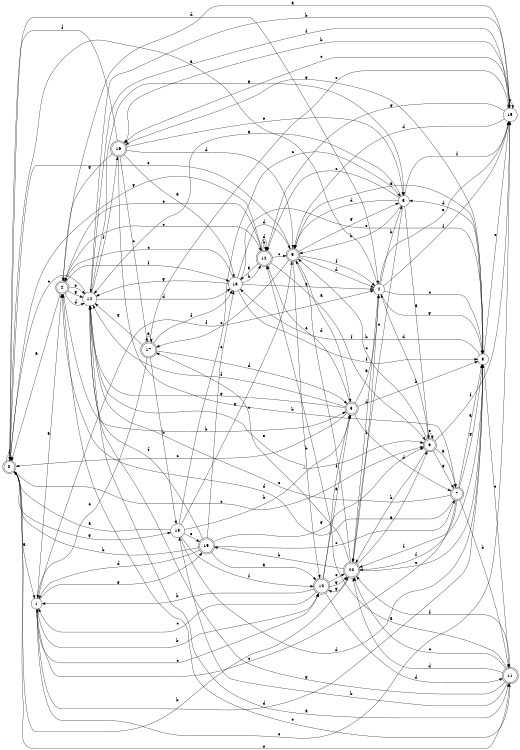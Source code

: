 digraph n17_4 {
__start0 [label="" shape="none"];

rankdir=LR;
size="8,5";

s0 [style="rounded,filled", color="black", fillcolor="white" shape="doublecircle", label="0"];
s1 [style="filled", color="black", fillcolor="white" shape="circle", label="1"];
s2 [style="rounded,filled", color="black", fillcolor="white" shape="doublecircle", label="2"];
s3 [style="rounded,filled", color="black", fillcolor="white" shape="doublecircle", label="3"];
s4 [style="filled", color="black", fillcolor="white" shape="circle", label="4"];
s5 [style="filled", color="black", fillcolor="white" shape="circle", label="5"];
s6 [style="rounded,filled", color="black", fillcolor="white" shape="doublecircle", label="6"];
s7 [style="rounded,filled", color="black", fillcolor="white" shape="doublecircle", label="7"];
s8 [style="filled", color="black", fillcolor="white" shape="circle", label="8"];
s9 [style="rounded,filled", color="black", fillcolor="white" shape="doublecircle", label="9"];
s10 [style="rounded,filled", color="black", fillcolor="white" shape="doublecircle", label="10"];
s11 [style="rounded,filled", color="black", fillcolor="white" shape="doublecircle", label="11"];
s12 [style="rounded,filled", color="black", fillcolor="white" shape="doublecircle", label="12"];
s13 [style="filled", color="black", fillcolor="white" shape="circle", label="13"];
s14 [style="filled", color="black", fillcolor="white" shape="circle", label="14"];
s15 [style="filled", color="black", fillcolor="white" shape="circle", label="15"];
s16 [style="rounded,filled", color="black", fillcolor="white" shape="doublecircle", label="16"];
s17 [style="rounded,filled", color="black", fillcolor="white" shape="doublecircle", label="17"];
s18 [style="filled", color="black", fillcolor="white" shape="circle", label="18"];
s19 [style="rounded,filled", color="black", fillcolor="white" shape="doublecircle", label="19"];
s20 [style="rounded,filled", color="black", fillcolor="white" shape="doublecircle", label="20"];
s0 -> s1 [label="a"];
s0 -> s20 [label="b"];
s0 -> s6 [label="c"];
s0 -> s4 [label="d"];
s0 -> s11 [label="e"];
s0 -> s0 [label="f"];
s0 -> s18 [label="g"];
s1 -> s2 [label="a"];
s1 -> s10 [label="b"];
s1 -> s10 [label="c"];
s1 -> s8 [label="d"];
s1 -> s15 [label="e"];
s1 -> s4 [label="f"];
s1 -> s19 [label="g"];
s2 -> s0 [label="a"];
s2 -> s3 [label="b"];
s2 -> s12 [label="c"];
s2 -> s14 [label="d"];
s2 -> s14 [label="e"];
s2 -> s13 [label="f"];
s2 -> s14 [label="g"];
s3 -> s4 [label="a"];
s3 -> s8 [label="b"];
s3 -> s0 [label="c"];
s3 -> s7 [label="d"];
s3 -> s12 [label="e"];
s3 -> s14 [label="f"];
s3 -> s14 [label="g"];
s4 -> s0 [label="a"];
s4 -> s5 [label="b"];
s4 -> s8 [label="c"];
s4 -> s20 [label="d"];
s4 -> s15 [label="e"];
s4 -> s15 [label="f"];
s4 -> s8 [label="g"];
s5 -> s6 [label="a"];
s5 -> s9 [label="b"];
s5 -> s12 [label="c"];
s5 -> s9 [label="d"];
s5 -> s20 [label="e"];
s5 -> s15 [label="f"];
s5 -> s14 [label="g"];
s6 -> s7 [label="a"];
s6 -> s20 [label="b"];
s6 -> s9 [label="c"];
s6 -> s4 [label="d"];
s6 -> s6 [label="e"];
s6 -> s15 [label="f"];
s6 -> s7 [label="g"];
s7 -> s8 [label="a"];
s7 -> s11 [label="b"];
s7 -> s1 [label="c"];
s7 -> s2 [label="d"];
s7 -> s14 [label="e"];
s7 -> s20 [label="f"];
s7 -> s8 [label="g"];
s8 -> s9 [label="a"];
s8 -> s13 [label="b"];
s8 -> s15 [label="c"];
s8 -> s5 [label="d"];
s8 -> s11 [label="e"];
s8 -> s20 [label="f"];
s8 -> s16 [label="g"];
s9 -> s3 [label="a"];
s9 -> s10 [label="b"];
s9 -> s17 [label="c"];
s9 -> s4 [label="d"];
s9 -> s0 [label="e"];
s9 -> s4 [label="f"];
s9 -> s5 [label="g"];
s10 -> s3 [label="a"];
s10 -> s1 [label="b"];
s10 -> s1 [label="c"];
s10 -> s11 [label="d"];
s10 -> s20 [label="e"];
s10 -> s3 [label="f"];
s10 -> s20 [label="g"];
s11 -> s12 [label="a"];
s11 -> s18 [label="b"];
s11 -> s20 [label="c"];
s11 -> s20 [label="d"];
s11 -> s2 [label="e"];
s11 -> s20 [label="f"];
s11 -> s14 [label="g"];
s12 -> s13 [label="a"];
s12 -> s12 [label="b"];
s12 -> s9 [label="c"];
s12 -> s12 [label="d"];
s12 -> s2 [label="e"];
s12 -> s6 [label="f"];
s12 -> s0 [label="g"];
s13 -> s4 [label="a"];
s13 -> s12 [label="b"];
s13 -> s2 [label="c"];
s13 -> s9 [label="d"];
s13 -> s8 [label="e"];
s13 -> s8 [label="f"];
s13 -> s14 [label="g"];
s14 -> s11 [label="a"];
s14 -> s15 [label="b"];
s14 -> s0 [label="c"];
s14 -> s13 [label="d"];
s14 -> s6 [label="e"];
s14 -> s16 [label="f"];
s14 -> s5 [label="g"];
s15 -> s2 [label="a"];
s15 -> s16 [label="b"];
s15 -> s16 [label="c"];
s15 -> s9 [label="d"];
s15 -> s15 [label="e"];
s15 -> s14 [label="f"];
s15 -> s12 [label="g"];
s16 -> s13 [label="a"];
s16 -> s7 [label="b"];
s16 -> s17 [label="c"];
s16 -> s9 [label="d"];
s16 -> s5 [label="e"];
s16 -> s0 [label="f"];
s16 -> s2 [label="g"];
s17 -> s17 [label="a"];
s17 -> s18 [label="b"];
s17 -> s15 [label="c"];
s17 -> s3 [label="d"];
s17 -> s1 [label="e"];
s17 -> s13 [label="f"];
s17 -> s14 [label="g"];
s18 -> s0 [label="a"];
s18 -> s3 [label="b"];
s18 -> s5 [label="c"];
s18 -> s8 [label="d"];
s18 -> s19 [label="e"];
s18 -> s10 [label="f"];
s18 -> s9 [label="g"];
s19 -> s10 [label="a"];
s19 -> s0 [label="b"];
s19 -> s7 [label="c"];
s19 -> s1 [label="d"];
s19 -> s13 [label="e"];
s19 -> s14 [label="f"];
s19 -> s6 [label="g"];
s20 -> s6 [label="a"];
s20 -> s19 [label="b"];
s20 -> s17 [label="c"];
s20 -> s9 [label="d"];
s20 -> s8 [label="e"];
s20 -> s4 [label="f"];
s20 -> s10 [label="g"];

}